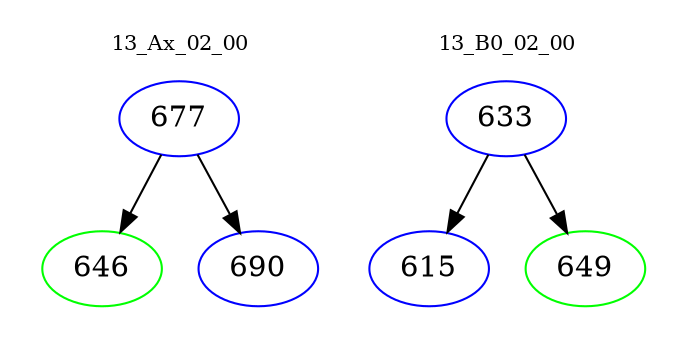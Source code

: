 digraph{
subgraph cluster_0 {
color = white
label = "13_Ax_02_00";
fontsize=10;
T0_677 [label="677", color="blue"]
T0_677 -> T0_646 [color="black"]
T0_646 [label="646", color="green"]
T0_677 -> T0_690 [color="black"]
T0_690 [label="690", color="blue"]
}
subgraph cluster_1 {
color = white
label = "13_B0_02_00";
fontsize=10;
T1_633 [label="633", color="blue"]
T1_633 -> T1_615 [color="black"]
T1_615 [label="615", color="blue"]
T1_633 -> T1_649 [color="black"]
T1_649 [label="649", color="green"]
}
}
